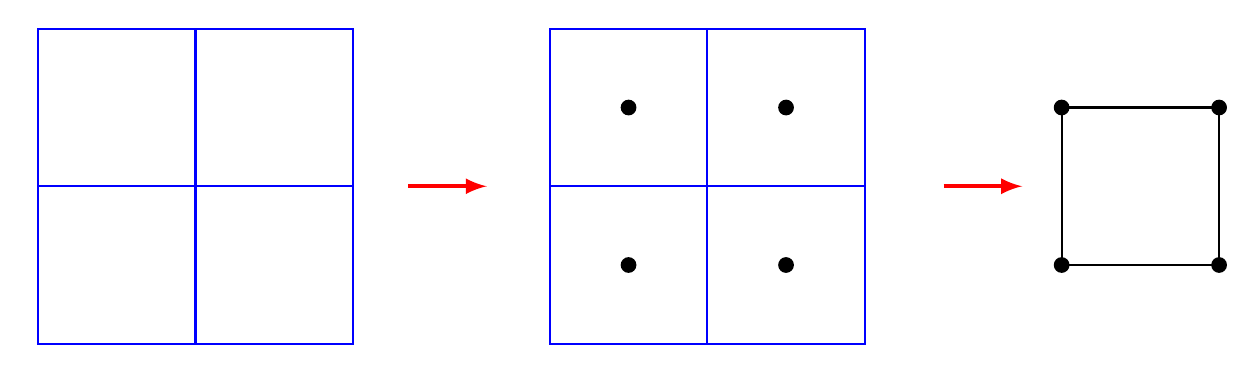 \usetikzlibrary{patterns}
\begin{tikzpicture}

\tikzstyle{edge} = [draw, thick]
\tikzstyle{border} = [draw, thick, blue]
\tikzstyle{vertex} = [draw] 


\begin{scope}[yshift=0cm]

\draw[border] (-2,-2) -- (2,-2) -- (2,2) -- (-2,2) -- cycle;
\draw[border] (0,2) -- (0,-2);
\draw[border] (2,0) -- (-2,0);

\end{scope}


\begin{scope}[yshift= 0cm, xshift=6.5cm]
\coordinate (A) at (-1,-1);
\coordinate (B) at (1,-1);
\coordinate (C) at (1,1);
\coordinate (D) at (-1,1);

\fill (A) circle (0.1);
\fill (B) circle (0.1);
\fill (C) circle (0.1);
\fill (D) circle (0.1);

\draw[border] (-2,-2) -- (2,-2) -- (2,2) -- (-2,2) -- cycle;
\draw[border] (0,2) -- (0,-2);
\draw[border] (2,0) -- (-2,0);
\end{scope}


\begin{scope}[yshift= 0cm, xshift=12cm]
\coordinate (A) at (-1,-1);
\coordinate (B) at (1,-1);
\coordinate (C) at (1,1);
\coordinate (D) at (-1,1);

\fill (A) circle (0.1);
\fill (B) circle (0.1);
\fill (C) circle (0.1);
\fill (D) circle (0.1);

\draw[edge] (A) -- (B) -- (C) -- (D) -- cycle;
\end{scope}

\draw[->,>=latex,ultra thick,red] (2.7,0)--++(1,0);
\draw[->,>=latex,ultra thick,red] (9.5,0)--++(1,0);

\end{tikzpicture}